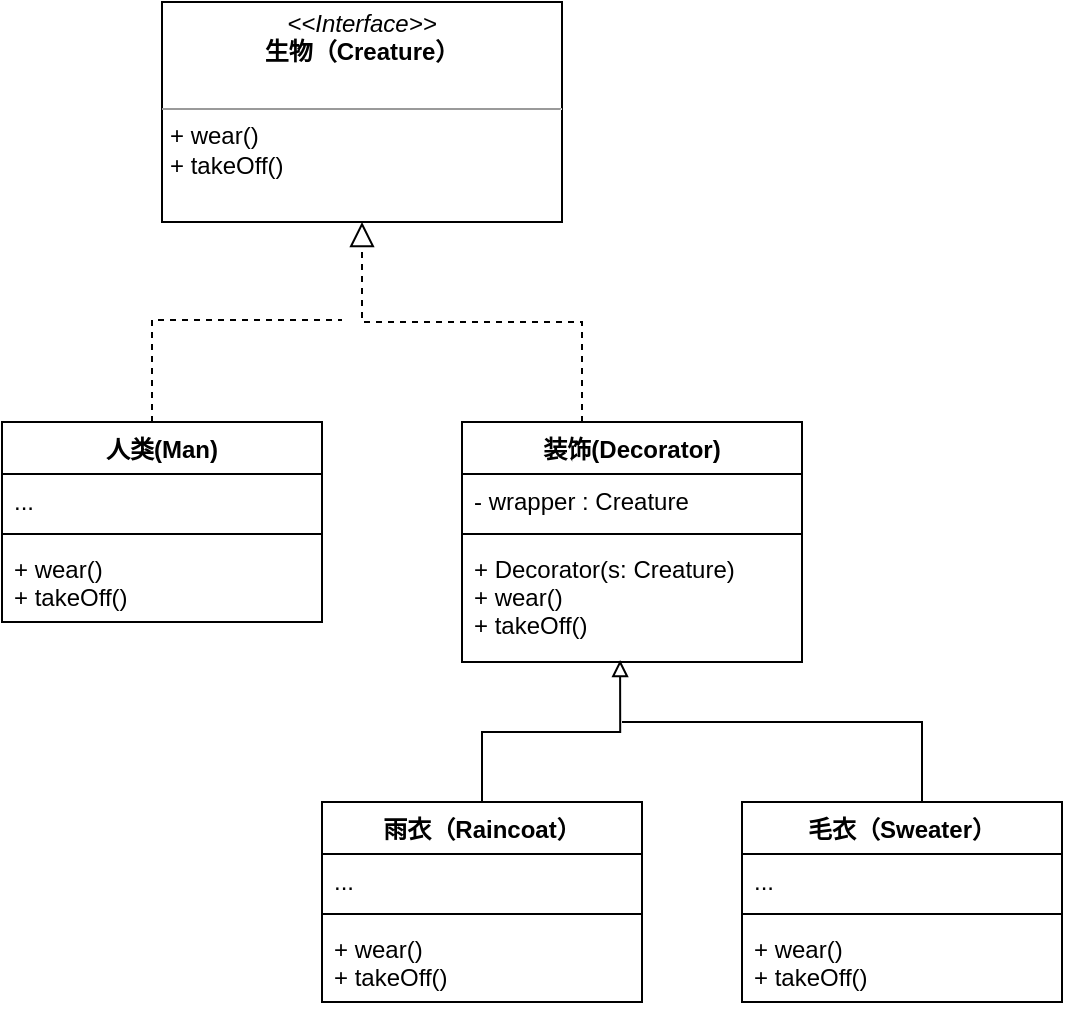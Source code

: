 <mxfile version="16.1.0" type="github">
  <diagram id="C5RBs43oDa-KdzZeNtuy" name="Page-1">
    <mxGraphModel dx="1422" dy="698" grid="1" gridSize="10" guides="1" tooltips="1" connect="1" arrows="1" fold="1" page="1" pageScale="1" pageWidth="827" pageHeight="1169" math="0" shadow="0">
      <root>
        <mxCell id="WIyWlLk6GJQsqaUBKTNV-0" />
        <mxCell id="WIyWlLk6GJQsqaUBKTNV-1" parent="WIyWlLk6GJQsqaUBKTNV-0" />
        <mxCell id="zkfFHV4jXpPFQw0GAbJ--12" value="" style="endArrow=none;endSize=10;endFill=0;shadow=0;strokeWidth=1;rounded=0;edgeStyle=elbowEdgeStyle;elbow=vertical;dashed=1;exitX=0.5;exitY=0;exitDx=0;exitDy=0;labelBorderColor=none;" parent="WIyWlLk6GJQsqaUBKTNV-1" edge="1">
          <mxGeometry width="160" relative="1" as="geometry">
            <mxPoint x="205" y="360" as="sourcePoint" />
            <mxPoint x="300" y="309" as="targetPoint" />
            <Array as="points">
              <mxPoint x="240" y="309" />
            </Array>
          </mxGeometry>
        </mxCell>
        <mxCell id="zkfFHV4jXpPFQw0GAbJ--16" value="" style="endArrow=block;endSize=10;endFill=0;shadow=0;strokeWidth=1;rounded=0;edgeStyle=elbowEdgeStyle;elbow=vertical;dashed=1;entryX=0.5;entryY=1;entryDx=0;entryDy=0;labelBorderColor=none;" parent="WIyWlLk6GJQsqaUBKTNV-1" target="0hnX7f5OVzeAwvzsmdUd-2" edge="1">
          <mxGeometry width="160" relative="1" as="geometry">
            <mxPoint x="420" y="360" as="sourcePoint" />
            <mxPoint x="300" y="270" as="targetPoint" />
          </mxGeometry>
        </mxCell>
        <mxCell id="0hnX7f5OVzeAwvzsmdUd-2" value="&lt;p style=&quot;margin: 0px ; margin-top: 4px ; text-align: center&quot;&gt;&lt;i&gt;&amp;lt;&amp;lt;Interface&amp;gt;&amp;gt;&lt;/i&gt;&lt;br&gt;&lt;b&gt;生物（Creature）&lt;/b&gt;&lt;/p&gt;&lt;p style=&quot;margin: 0px ; margin-left: 4px&quot;&gt;&lt;br&gt;&lt;/p&gt;&lt;hr size=&quot;1&quot;&gt;&lt;p style=&quot;margin: 0px ; margin-left: 4px&quot;&gt;+ wear()&lt;br&gt;+ takeOff()&lt;/p&gt;" style="verticalAlign=top;align=left;overflow=fill;fontSize=12;fontFamily=Helvetica;html=1;rounded=0;shadow=0;startSize=26;strokeWidth=1;labelBorderColor=none;" vertex="1" parent="WIyWlLk6GJQsqaUBKTNV-1">
          <mxGeometry x="210" y="150" width="200" height="110" as="geometry" />
        </mxCell>
        <mxCell id="0hnX7f5OVzeAwvzsmdUd-5" value="装饰(Decorator)" style="swimlane;fontStyle=1;align=center;verticalAlign=top;childLayout=stackLayout;horizontal=1;startSize=26;horizontalStack=0;resizeParent=1;resizeParentMax=0;resizeLast=0;collapsible=1;marginBottom=0;rounded=0;shadow=0;fontFamily=Helvetica;fontSize=12;fontColor=default;strokeColor=default;strokeWidth=1;fillColor=default;labelBorderColor=none;" vertex="1" parent="WIyWlLk6GJQsqaUBKTNV-1">
          <mxGeometry x="360" y="360" width="170" height="120" as="geometry" />
        </mxCell>
        <mxCell id="0hnX7f5OVzeAwvzsmdUd-6" value="- wrapper : Creature" style="text;strokeColor=none;fillColor=none;align=left;verticalAlign=top;spacingLeft=4;spacingRight=4;overflow=hidden;rotatable=0;points=[[0,0.5],[1,0.5]];portConstraint=eastwest;rounded=0;shadow=0;fontFamily=Helvetica;fontSize=12;fontColor=default;startSize=26;labelBorderColor=none;" vertex="1" parent="0hnX7f5OVzeAwvzsmdUd-5">
          <mxGeometry y="26" width="170" height="26" as="geometry" />
        </mxCell>
        <mxCell id="0hnX7f5OVzeAwvzsmdUd-7" value="" style="line;strokeWidth=1;fillColor=none;align=left;verticalAlign=middle;spacingTop=-1;spacingLeft=3;spacingRight=3;rotatable=0;labelPosition=right;points=[];portConstraint=eastwest;rounded=0;shadow=0;fontFamily=Helvetica;fontSize=12;fontColor=default;startSize=26;labelBorderColor=none;" vertex="1" parent="0hnX7f5OVzeAwvzsmdUd-5">
          <mxGeometry y="52" width="170" height="8" as="geometry" />
        </mxCell>
        <mxCell id="0hnX7f5OVzeAwvzsmdUd-8" value="+ Decorator(s: Creature)&#xa;+ wear()&#xa;+ takeOff()" style="text;strokeColor=none;fillColor=none;align=left;verticalAlign=top;spacingLeft=4;spacingRight=4;overflow=hidden;rotatable=0;points=[[0,0.5],[1,0.5]];portConstraint=eastwest;rounded=0;shadow=0;fontFamily=Helvetica;fontSize=12;fontColor=default;startSize=26;labelBorderColor=none;" vertex="1" parent="0hnX7f5OVzeAwvzsmdUd-5">
          <mxGeometry y="60" width="170" height="60" as="geometry" />
        </mxCell>
        <mxCell id="0hnX7f5OVzeAwvzsmdUd-9" value="人类(Man)" style="swimlane;fontStyle=1;align=center;verticalAlign=top;childLayout=stackLayout;horizontal=1;startSize=26;horizontalStack=0;resizeParent=1;resizeParentMax=0;resizeLast=0;collapsible=1;marginBottom=0;rounded=0;shadow=0;fontFamily=Helvetica;fontSize=12;fontColor=default;strokeColor=default;strokeWidth=1;fillColor=default;labelBorderColor=none;" vertex="1" parent="WIyWlLk6GJQsqaUBKTNV-1">
          <mxGeometry x="130" y="360" width="160" height="100" as="geometry" />
        </mxCell>
        <mxCell id="0hnX7f5OVzeAwvzsmdUd-10" value="..." style="text;strokeColor=none;fillColor=none;align=left;verticalAlign=top;spacingLeft=4;spacingRight=4;overflow=hidden;rotatable=0;points=[[0,0.5],[1,0.5]];portConstraint=eastwest;rounded=0;shadow=0;fontFamily=Helvetica;fontSize=12;fontColor=default;startSize=26;labelBorderColor=none;" vertex="1" parent="0hnX7f5OVzeAwvzsmdUd-9">
          <mxGeometry y="26" width="160" height="26" as="geometry" />
        </mxCell>
        <mxCell id="0hnX7f5OVzeAwvzsmdUd-11" value="" style="line;strokeWidth=1;fillColor=none;align=left;verticalAlign=middle;spacingTop=-1;spacingLeft=3;spacingRight=3;rotatable=0;labelPosition=right;points=[];portConstraint=eastwest;rounded=0;shadow=0;fontFamily=Helvetica;fontSize=12;fontColor=default;startSize=26;labelBorderColor=none;" vertex="1" parent="0hnX7f5OVzeAwvzsmdUd-9">
          <mxGeometry y="52" width="160" height="8" as="geometry" />
        </mxCell>
        <mxCell id="0hnX7f5OVzeAwvzsmdUd-12" value="+ wear()&#xa;+ takeOff()" style="text;strokeColor=none;fillColor=none;align=left;verticalAlign=top;spacingLeft=4;spacingRight=4;overflow=hidden;rotatable=0;points=[[0,0.5],[1,0.5]];portConstraint=eastwest;rounded=0;shadow=0;fontFamily=Helvetica;fontSize=12;fontColor=default;startSize=26;labelBorderColor=none;" vertex="1" parent="0hnX7f5OVzeAwvzsmdUd-9">
          <mxGeometry y="60" width="160" height="40" as="geometry" />
        </mxCell>
        <mxCell id="0hnX7f5OVzeAwvzsmdUd-17" style="edgeStyle=orthogonalEdgeStyle;rounded=0;orthogonalLoop=1;jettySize=auto;html=1;entryX=0.465;entryY=0.983;entryDx=0;entryDy=0;entryPerimeter=0;fontFamily=Helvetica;fontSize=12;fontColor=default;endArrow=block;endFill=0;startSize=26;labelBorderColor=none;" edge="1" parent="WIyWlLk6GJQsqaUBKTNV-1" source="0hnX7f5OVzeAwvzsmdUd-13" target="0hnX7f5OVzeAwvzsmdUd-8">
          <mxGeometry relative="1" as="geometry" />
        </mxCell>
        <mxCell id="0hnX7f5OVzeAwvzsmdUd-13" value="雨衣（Raincoat）" style="swimlane;fontStyle=1;align=center;verticalAlign=top;childLayout=stackLayout;horizontal=1;startSize=26;horizontalStack=0;resizeParent=1;resizeParentMax=0;resizeLast=0;collapsible=1;marginBottom=0;rounded=0;shadow=0;fontFamily=Helvetica;fontSize=12;fontColor=default;strokeColor=default;strokeWidth=1;fillColor=default;labelBorderColor=none;" vertex="1" parent="WIyWlLk6GJQsqaUBKTNV-1">
          <mxGeometry x="290" y="550" width="160" height="100" as="geometry" />
        </mxCell>
        <mxCell id="0hnX7f5OVzeAwvzsmdUd-14" value="..." style="text;strokeColor=none;fillColor=none;align=left;verticalAlign=top;spacingLeft=4;spacingRight=4;overflow=hidden;rotatable=0;points=[[0,0.5],[1,0.5]];portConstraint=eastwest;rounded=0;shadow=0;fontFamily=Helvetica;fontSize=12;fontColor=default;startSize=26;labelBorderColor=none;" vertex="1" parent="0hnX7f5OVzeAwvzsmdUd-13">
          <mxGeometry y="26" width="160" height="26" as="geometry" />
        </mxCell>
        <mxCell id="0hnX7f5OVzeAwvzsmdUd-15" value="" style="line;strokeWidth=1;fillColor=none;align=left;verticalAlign=middle;spacingTop=-1;spacingLeft=3;spacingRight=3;rotatable=0;labelPosition=right;points=[];portConstraint=eastwest;rounded=0;shadow=0;fontFamily=Helvetica;fontSize=12;fontColor=default;startSize=26;labelBorderColor=none;" vertex="1" parent="0hnX7f5OVzeAwvzsmdUd-13">
          <mxGeometry y="52" width="160" height="8" as="geometry" />
        </mxCell>
        <mxCell id="0hnX7f5OVzeAwvzsmdUd-16" value="+ wear()&#xa;+ takeOff()" style="text;strokeColor=none;fillColor=none;align=left;verticalAlign=top;spacingLeft=4;spacingRight=4;overflow=hidden;rotatable=0;points=[[0,0.5],[1,0.5]];portConstraint=eastwest;rounded=0;shadow=0;fontFamily=Helvetica;fontSize=12;fontColor=default;startSize=26;labelBorderColor=none;" vertex="1" parent="0hnX7f5OVzeAwvzsmdUd-13">
          <mxGeometry y="60" width="160" height="40" as="geometry" />
        </mxCell>
        <mxCell id="0hnX7f5OVzeAwvzsmdUd-23" style="edgeStyle=orthogonalEdgeStyle;rounded=0;orthogonalLoop=1;jettySize=auto;html=1;fontFamily=Helvetica;fontSize=12;fontColor=default;endArrow=none;endFill=0;startSize=26;labelBorderColor=none;" edge="1" parent="WIyWlLk6GJQsqaUBKTNV-1" source="0hnX7f5OVzeAwvzsmdUd-18">
          <mxGeometry relative="1" as="geometry">
            <mxPoint x="440" y="510" as="targetPoint" />
            <Array as="points">
              <mxPoint x="590" y="510" />
            </Array>
          </mxGeometry>
        </mxCell>
        <mxCell id="0hnX7f5OVzeAwvzsmdUd-18" value="毛衣（Sweater）" style="swimlane;fontStyle=1;align=center;verticalAlign=top;childLayout=stackLayout;horizontal=1;startSize=26;horizontalStack=0;resizeParent=1;resizeParentMax=0;resizeLast=0;collapsible=1;marginBottom=0;rounded=0;shadow=0;fontFamily=Helvetica;fontSize=12;fontColor=default;strokeColor=default;strokeWidth=1;fillColor=default;labelBorderColor=none;" vertex="1" parent="WIyWlLk6GJQsqaUBKTNV-1">
          <mxGeometry x="500" y="550" width="160" height="100" as="geometry" />
        </mxCell>
        <mxCell id="0hnX7f5OVzeAwvzsmdUd-19" value="..." style="text;strokeColor=none;fillColor=none;align=left;verticalAlign=top;spacingLeft=4;spacingRight=4;overflow=hidden;rotatable=0;points=[[0,0.5],[1,0.5]];portConstraint=eastwest;rounded=0;shadow=0;fontFamily=Helvetica;fontSize=12;fontColor=default;startSize=26;labelBorderColor=none;" vertex="1" parent="0hnX7f5OVzeAwvzsmdUd-18">
          <mxGeometry y="26" width="160" height="26" as="geometry" />
        </mxCell>
        <mxCell id="0hnX7f5OVzeAwvzsmdUd-20" value="" style="line;strokeWidth=1;fillColor=none;align=left;verticalAlign=middle;spacingTop=-1;spacingLeft=3;spacingRight=3;rotatable=0;labelPosition=right;points=[];portConstraint=eastwest;rounded=0;shadow=0;fontFamily=Helvetica;fontSize=12;fontColor=default;startSize=26;labelBorderColor=none;" vertex="1" parent="0hnX7f5OVzeAwvzsmdUd-18">
          <mxGeometry y="52" width="160" height="8" as="geometry" />
        </mxCell>
        <mxCell id="0hnX7f5OVzeAwvzsmdUd-21" value="+ wear()&#xa;+ takeOff()" style="text;strokeColor=none;fillColor=none;align=left;verticalAlign=top;spacingLeft=4;spacingRight=4;overflow=hidden;rotatable=0;points=[[0,0.5],[1,0.5]];portConstraint=eastwest;rounded=0;shadow=0;fontFamily=Helvetica;fontSize=12;fontColor=default;startSize=26;labelBorderColor=none;" vertex="1" parent="0hnX7f5OVzeAwvzsmdUd-18">
          <mxGeometry y="60" width="160" height="40" as="geometry" />
        </mxCell>
      </root>
    </mxGraphModel>
  </diagram>
</mxfile>
